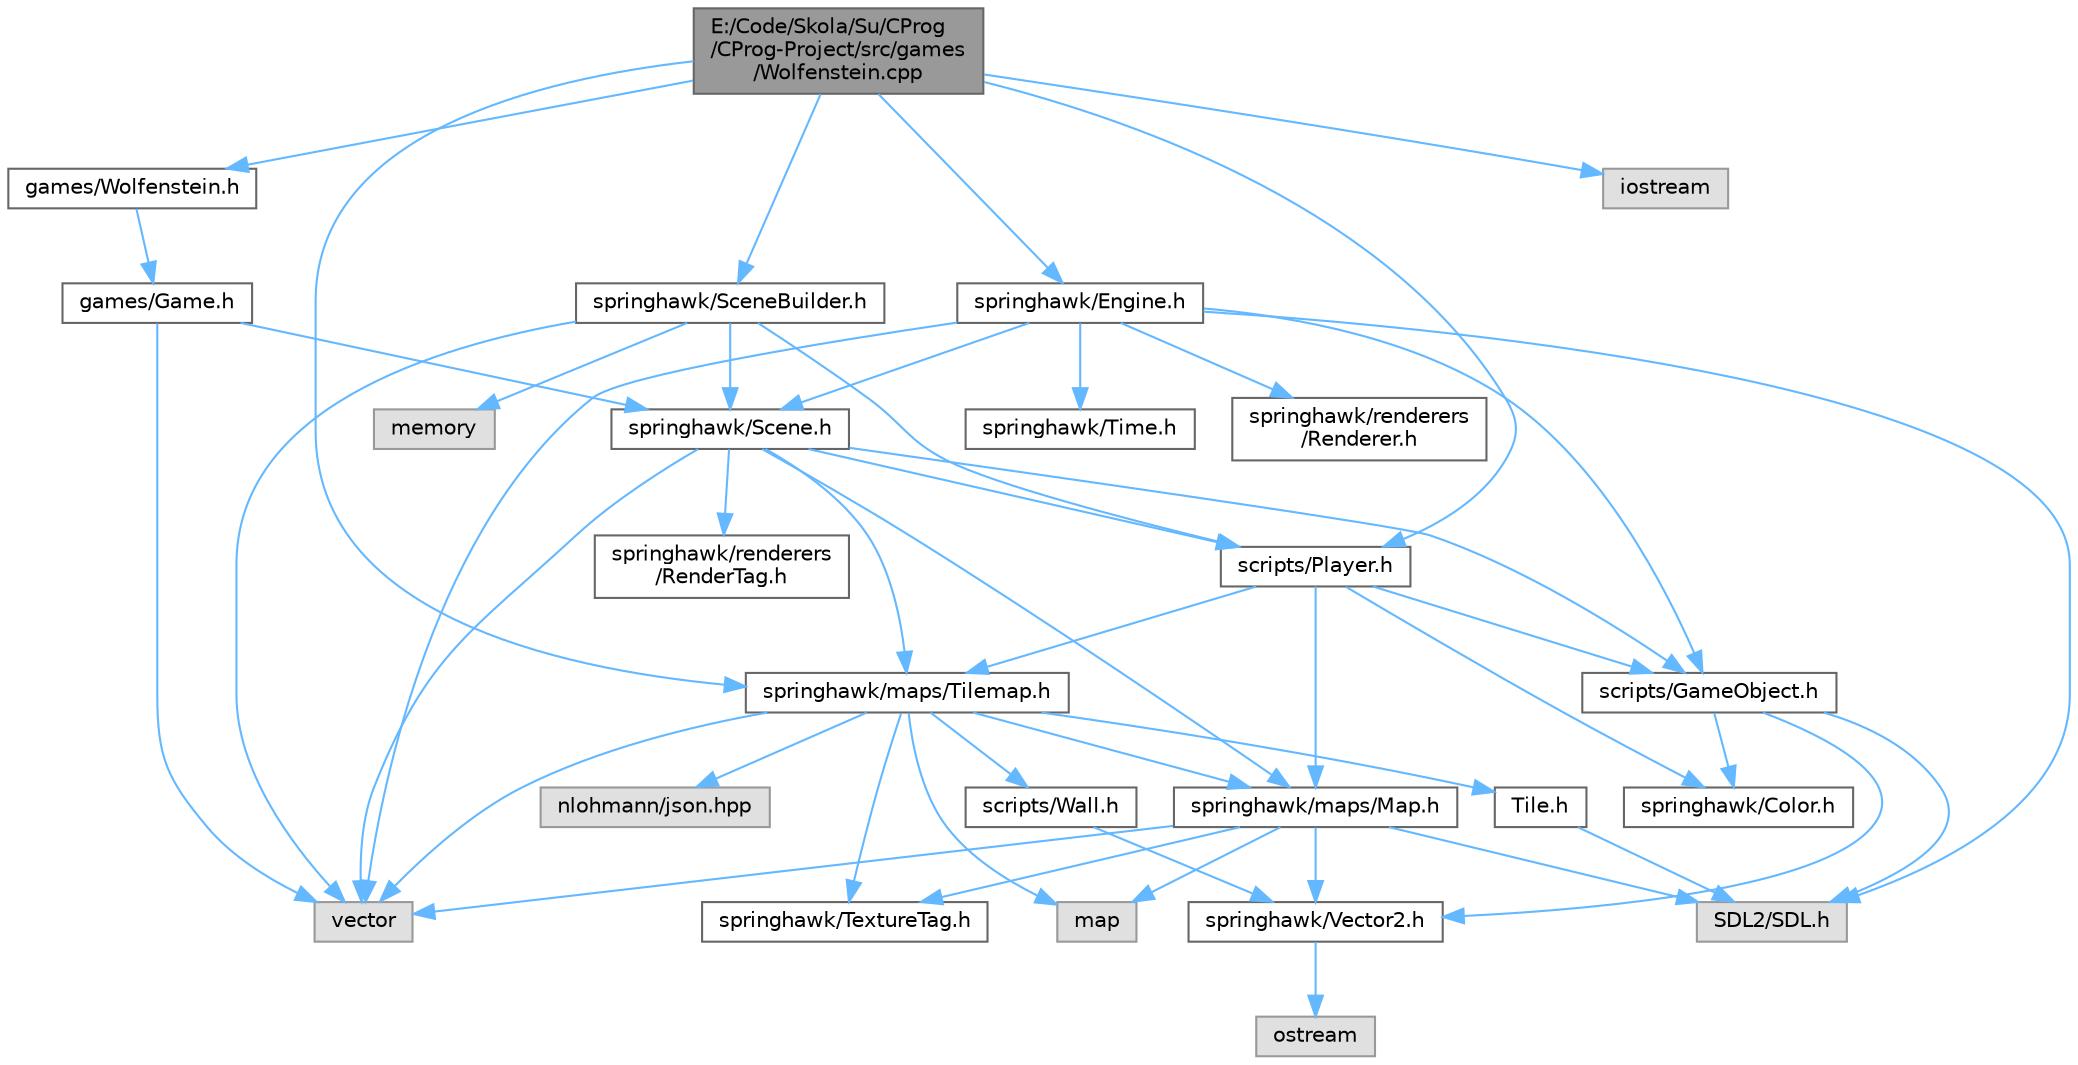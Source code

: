 digraph "E:/Code/Skola/Su/CProg/CProg-Project/src/games/Wolfenstein.cpp"
{
 // LATEX_PDF_SIZE
  bgcolor="transparent";
  edge [fontname=Helvetica,fontsize=10,labelfontname=Helvetica,labelfontsize=10];
  node [fontname=Helvetica,fontsize=10,shape=box,height=0.2,width=0.4];
  Node1 [id="Node000001",label="E:/Code/Skola/Su/CProg\l/CProg-Project/src/games\l/Wolfenstein.cpp",height=0.2,width=0.4,color="gray40", fillcolor="grey60", style="filled", fontcolor="black",tooltip=" "];
  Node1 -> Node2 [id="edge48_Node000001_Node000002",color="steelblue1",style="solid",tooltip=" "];
  Node2 [id="Node000002",label="scripts/Player.h",height=0.2,width=0.4,color="grey40", fillcolor="white", style="filled",URL="$_player_8h.html",tooltip=" "];
  Node2 -> Node3 [id="edge49_Node000002_Node000003",color="steelblue1",style="solid",tooltip=" "];
  Node3 [id="Node000003",label="scripts/GameObject.h",height=0.2,width=0.4,color="grey40", fillcolor="white", style="filled",URL="$_game_object_8h.html",tooltip=" "];
  Node3 -> Node4 [id="edge50_Node000003_Node000004",color="steelblue1",style="solid",tooltip=" "];
  Node4 [id="Node000004",label="springhawk/Color.h",height=0.2,width=0.4,color="grey40", fillcolor="white", style="filled",URL="$_color_8h.html",tooltip=" "];
  Node3 -> Node5 [id="edge51_Node000003_Node000005",color="steelblue1",style="solid",tooltip=" "];
  Node5 [id="Node000005",label="springhawk/Vector2.h",height=0.2,width=0.4,color="grey40", fillcolor="white", style="filled",URL="$_vector2_8h.html",tooltip=" "];
  Node5 -> Node6 [id="edge52_Node000005_Node000006",color="steelblue1",style="solid",tooltip=" "];
  Node6 [id="Node000006",label="ostream",height=0.2,width=0.4,color="grey60", fillcolor="#E0E0E0", style="filled",tooltip=" "];
  Node3 -> Node7 [id="edge53_Node000003_Node000007",color="steelblue1",style="solid",tooltip=" "];
  Node7 [id="Node000007",label="SDL2/SDL.h",height=0.2,width=0.4,color="grey60", fillcolor="#E0E0E0", style="filled",tooltip=" "];
  Node2 -> Node4 [id="edge54_Node000002_Node000004",color="steelblue1",style="solid",tooltip=" "];
  Node2 -> Node8 [id="edge55_Node000002_Node000008",color="steelblue1",style="solid",tooltip=" "];
  Node8 [id="Node000008",label="springhawk/maps/Map.h",height=0.2,width=0.4,color="grey40", fillcolor="white", style="filled",URL="$_map_8h.html",tooltip=" "];
  Node8 -> Node9 [id="edge56_Node000008_Node000009",color="steelblue1",style="solid",tooltip=" "];
  Node9 [id="Node000009",label="map",height=0.2,width=0.4,color="grey60", fillcolor="#E0E0E0", style="filled",tooltip=" "];
  Node8 -> Node5 [id="edge57_Node000008_Node000005",color="steelblue1",style="solid",tooltip=" "];
  Node8 -> Node7 [id="edge58_Node000008_Node000007",color="steelblue1",style="solid",tooltip=" "];
  Node8 -> Node10 [id="edge59_Node000008_Node000010",color="steelblue1",style="solid",tooltip=" "];
  Node10 [id="Node000010",label="vector",height=0.2,width=0.4,color="grey60", fillcolor="#E0E0E0", style="filled",tooltip=" "];
  Node8 -> Node11 [id="edge60_Node000008_Node000011",color="steelblue1",style="solid",tooltip=" "];
  Node11 [id="Node000011",label="springhawk/TextureTag.h",height=0.2,width=0.4,color="grey40", fillcolor="white", style="filled",URL="$_texture_tag_8h.html",tooltip=" "];
  Node2 -> Node12 [id="edge61_Node000002_Node000012",color="steelblue1",style="solid",tooltip=" "];
  Node12 [id="Node000012",label="springhawk/maps/Tilemap.h",height=0.2,width=0.4,color="grey40", fillcolor="white", style="filled",URL="$_tilemap_8h.html",tooltip=" "];
  Node12 -> Node10 [id="edge62_Node000012_Node000010",color="steelblue1",style="solid",tooltip=" "];
  Node12 -> Node9 [id="edge63_Node000012_Node000009",color="steelblue1",style="solid",tooltip=" "];
  Node12 -> Node8 [id="edge64_Node000012_Node000008",color="steelblue1",style="solid",tooltip=" "];
  Node12 -> Node13 [id="edge65_Node000012_Node000013",color="steelblue1",style="solid",tooltip=" "];
  Node13 [id="Node000013",label="scripts/Wall.h",height=0.2,width=0.4,color="grey40", fillcolor="white", style="filled",URL="$_wall_8h.html",tooltip=" "];
  Node13 -> Node5 [id="edge66_Node000013_Node000005",color="steelblue1",style="solid",tooltip=" "];
  Node12 -> Node14 [id="edge67_Node000012_Node000014",color="steelblue1",style="solid",tooltip=" "];
  Node14 [id="Node000014",label="Tile.h",height=0.2,width=0.4,color="grey40", fillcolor="white", style="filled",URL="$_tile_8h.html",tooltip=" "];
  Node14 -> Node7 [id="edge68_Node000014_Node000007",color="steelblue1",style="solid",tooltip=" "];
  Node12 -> Node11 [id="edge69_Node000012_Node000011",color="steelblue1",style="solid",tooltip=" "];
  Node12 -> Node15 [id="edge70_Node000012_Node000015",color="steelblue1",style="solid",tooltip=" "];
  Node15 [id="Node000015",label="nlohmann/json.hpp",height=0.2,width=0.4,color="grey60", fillcolor="#E0E0E0", style="filled",tooltip=" "];
  Node1 -> Node16 [id="edge71_Node000001_Node000016",color="steelblue1",style="solid",tooltip=" "];
  Node16 [id="Node000016",label="games/Wolfenstein.h",height=0.2,width=0.4,color="grey40", fillcolor="white", style="filled",URL="$_wolfenstein_8h.html",tooltip=" "];
  Node16 -> Node17 [id="edge72_Node000016_Node000017",color="steelblue1",style="solid",tooltip=" "];
  Node17 [id="Node000017",label="games/Game.h",height=0.2,width=0.4,color="grey40", fillcolor="white", style="filled",URL="$_game_8h.html",tooltip=" "];
  Node17 -> Node10 [id="edge73_Node000017_Node000010",color="steelblue1",style="solid",tooltip=" "];
  Node17 -> Node18 [id="edge74_Node000017_Node000018",color="steelblue1",style="solid",tooltip=" "];
  Node18 [id="Node000018",label="springhawk/Scene.h",height=0.2,width=0.4,color="grey40", fillcolor="white", style="filled",URL="$_scene_8h.html",tooltip=" "];
  Node18 -> Node2 [id="edge75_Node000018_Node000002",color="steelblue1",style="solid",tooltip=" "];
  Node18 -> Node3 [id="edge76_Node000018_Node000003",color="steelblue1",style="solid",tooltip=" "];
  Node18 -> Node19 [id="edge77_Node000018_Node000019",color="steelblue1",style="solid",tooltip=" "];
  Node19 [id="Node000019",label="springhawk/renderers\l/RenderTag.h",height=0.2,width=0.4,color="grey40", fillcolor="white", style="filled",URL="$_render_tag_8h.html",tooltip=" "];
  Node18 -> Node8 [id="edge78_Node000018_Node000008",color="steelblue1",style="solid",tooltip=" "];
  Node18 -> Node12 [id="edge79_Node000018_Node000012",color="steelblue1",style="solid",tooltip=" "];
  Node18 -> Node10 [id="edge80_Node000018_Node000010",color="steelblue1",style="solid",tooltip=" "];
  Node1 -> Node20 [id="edge81_Node000001_Node000020",color="steelblue1",style="solid",tooltip=" "];
  Node20 [id="Node000020",label="iostream",height=0.2,width=0.4,color="grey60", fillcolor="#E0E0E0", style="filled",tooltip=" "];
  Node1 -> Node21 [id="edge82_Node000001_Node000021",color="steelblue1",style="solid",tooltip=" "];
  Node21 [id="Node000021",label="springhawk/Engine.h",height=0.2,width=0.4,color="grey40", fillcolor="white", style="filled",URL="$_engine_8h.html",tooltip=" "];
  Node21 -> Node10 [id="edge83_Node000021_Node000010",color="steelblue1",style="solid",tooltip=" "];
  Node21 -> Node7 [id="edge84_Node000021_Node000007",color="steelblue1",style="solid",tooltip=" "];
  Node21 -> Node3 [id="edge85_Node000021_Node000003",color="steelblue1",style="solid",tooltip=" "];
  Node21 -> Node22 [id="edge86_Node000021_Node000022",color="steelblue1",style="solid",tooltip=" "];
  Node22 [id="Node000022",label="springhawk/Time.h",height=0.2,width=0.4,color="grey40", fillcolor="white", style="filled",URL="$_time_8h.html",tooltip=" "];
  Node21 -> Node18 [id="edge87_Node000021_Node000018",color="steelblue1",style="solid",tooltip=" "];
  Node21 -> Node23 [id="edge88_Node000021_Node000023",color="steelblue1",style="solid",tooltip=" "];
  Node23 [id="Node000023",label="springhawk/renderers\l/Renderer.h",height=0.2,width=0.4,color="grey40", fillcolor="white", style="filled",URL="$_renderer_8h.html",tooltip=" "];
  Node1 -> Node24 [id="edge89_Node000001_Node000024",color="steelblue1",style="solid",tooltip=" "];
  Node24 [id="Node000024",label="springhawk/SceneBuilder.h",height=0.2,width=0.4,color="grey40", fillcolor="white", style="filled",URL="$_scene_builder_8h.html",tooltip=" "];
  Node24 -> Node10 [id="edge90_Node000024_Node000010",color="steelblue1",style="solid",tooltip=" "];
  Node24 -> Node25 [id="edge91_Node000024_Node000025",color="steelblue1",style="solid",tooltip=" "];
  Node25 [id="Node000025",label="memory",height=0.2,width=0.4,color="grey60", fillcolor="#E0E0E0", style="filled",tooltip=" "];
  Node24 -> Node18 [id="edge92_Node000024_Node000018",color="steelblue1",style="solid",tooltip=" "];
  Node24 -> Node2 [id="edge93_Node000024_Node000002",color="steelblue1",style="solid",tooltip=" "];
  Node1 -> Node12 [id="edge94_Node000001_Node000012",color="steelblue1",style="solid",tooltip=" "];
}
